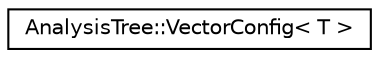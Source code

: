 digraph "Graphical Class Hierarchy"
{
  edge [fontname="Helvetica",fontsize="10",labelfontname="Helvetica",labelfontsize="10"];
  node [fontname="Helvetica",fontsize="10",shape=record];
  rankdir="LR";
  Node1 [label="AnalysisTree::VectorConfig\< T \>",height=0.2,width=0.4,color="black", fillcolor="white", style="filled",URL="$d3/df5/classAnalysisTree_1_1VectorConfig.html"];
}
